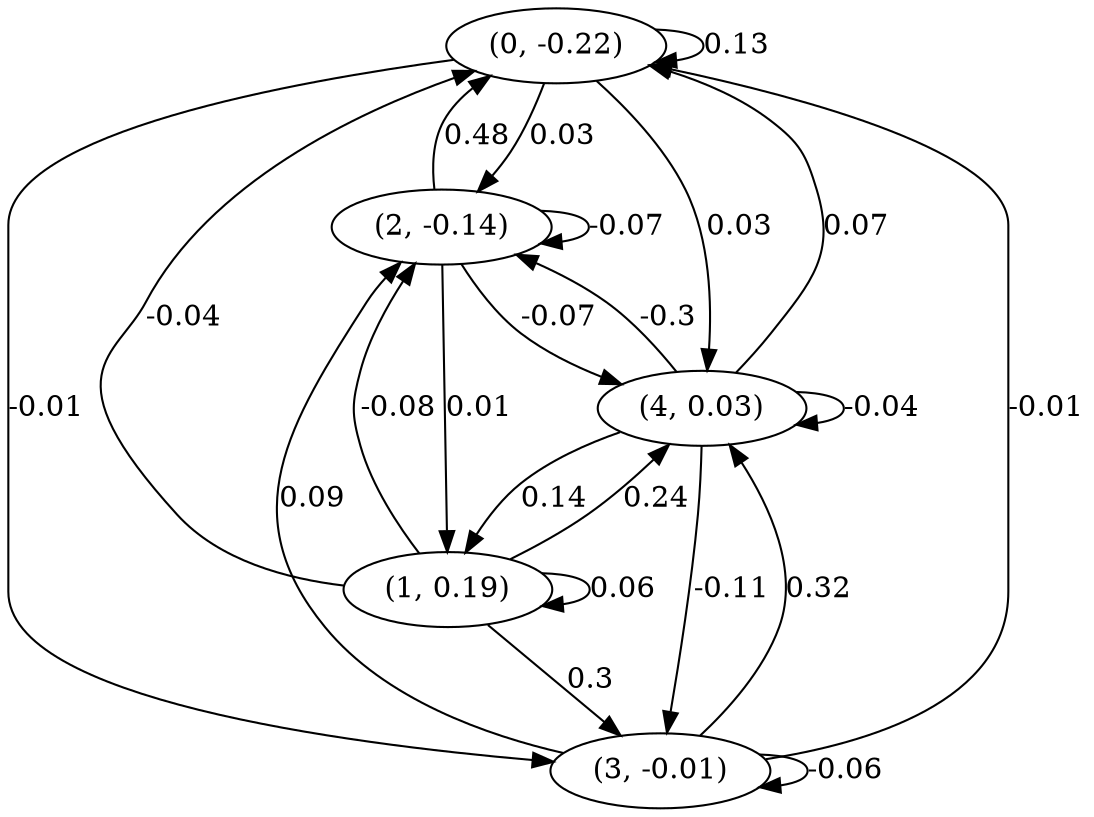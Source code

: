digraph {
    0 [ label = "(0, -0.22)" ]
    1 [ label = "(1, 0.19)" ]
    2 [ label = "(2, -0.14)" ]
    3 [ label = "(3, -0.01)" ]
    4 [ label = "(4, 0.03)" ]
    0 -> 0 [ label = "0.13" ]
    1 -> 1 [ label = "0.06" ]
    2 -> 2 [ label = "-0.07" ]
    3 -> 3 [ label = "-0.06" ]
    4 -> 4 [ label = "-0.04" ]
    1 -> 0 [ label = "-0.04" ]
    2 -> 0 [ label = "0.48" ]
    3 -> 0 [ label = "-0.01" ]
    4 -> 0 [ label = "0.07" ]
    2 -> 1 [ label = "0.01" ]
    4 -> 1 [ label = "0.14" ]
    0 -> 2 [ label = "0.03" ]
    1 -> 2 [ label = "-0.08" ]
    3 -> 2 [ label = "0.09" ]
    4 -> 2 [ label = "-0.3" ]
    0 -> 3 [ label = "-0.01" ]
    1 -> 3 [ label = "0.3" ]
    4 -> 3 [ label = "-0.11" ]
    0 -> 4 [ label = "0.03" ]
    1 -> 4 [ label = "0.24" ]
    2 -> 4 [ label = "-0.07" ]
    3 -> 4 [ label = "0.32" ]
}

